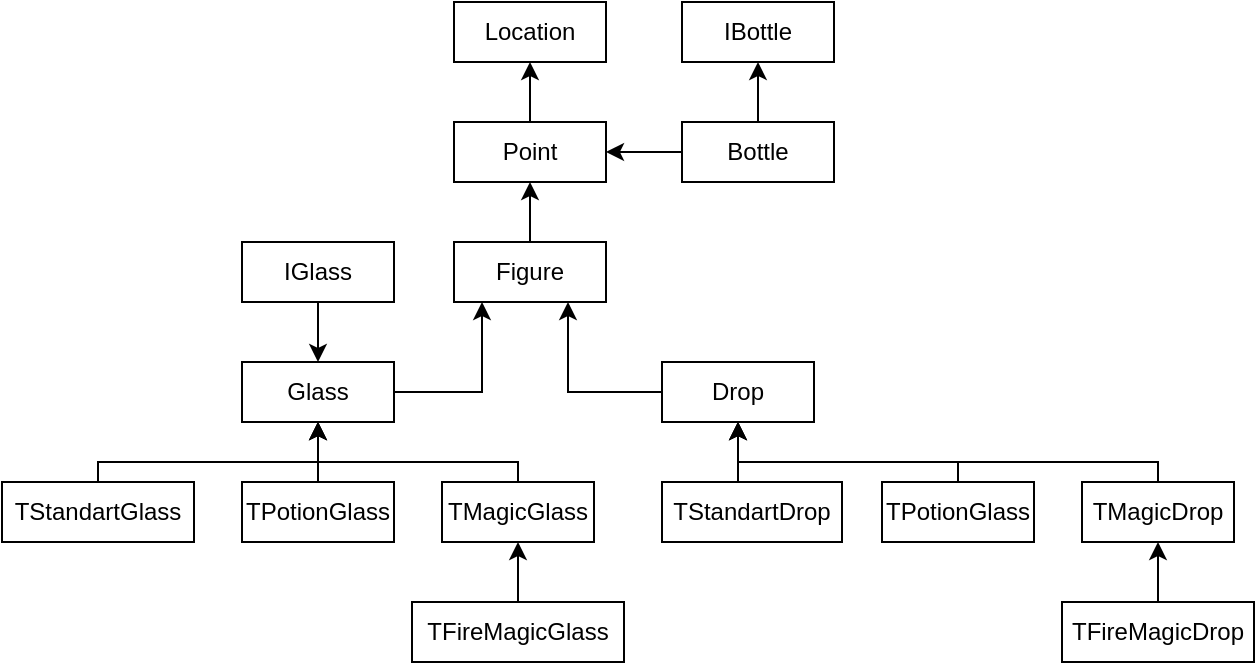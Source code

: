 <mxfile version="21.6.5" type="google">
  <diagram name="Страница 1" id="PcP14qqsSySrfTgcflAS">
    <mxGraphModel grid="1" page="1" gridSize="10" guides="1" tooltips="1" connect="1" arrows="1" fold="1" pageScale="1" pageWidth="827" pageHeight="1169" math="0" shadow="0">
      <root>
        <mxCell id="0" />
        <mxCell id="1" parent="0" />
        <mxCell id="3UFxC8BwgNSE_CC3PSPW-1" value="Location" style="rounded=0;whiteSpace=wrap;html=1;" vertex="1" parent="1">
          <mxGeometry x="376" y="20" width="76" height="30" as="geometry" />
        </mxCell>
        <mxCell id="3UFxC8BwgNSE_CC3PSPW-9" style="edgeStyle=orthogonalEdgeStyle;rounded=0;orthogonalLoop=1;jettySize=auto;html=1;entryX=0.5;entryY=1;entryDx=0;entryDy=0;" edge="1" parent="1" source="3UFxC8BwgNSE_CC3PSPW-2" target="3UFxC8BwgNSE_CC3PSPW-1">
          <mxGeometry relative="1" as="geometry" />
        </mxCell>
        <mxCell id="3UFxC8BwgNSE_CC3PSPW-2" value="Point" style="rounded=0;whiteSpace=wrap;html=1;" vertex="1" parent="1">
          <mxGeometry x="376" y="80" width="76" height="30" as="geometry" />
        </mxCell>
        <mxCell id="3UFxC8BwgNSE_CC3PSPW-12" style="edgeStyle=orthogonalEdgeStyle;rounded=0;orthogonalLoop=1;jettySize=auto;html=1;exitX=0.5;exitY=0;exitDx=0;exitDy=0;entryX=0.5;entryY=1;entryDx=0;entryDy=0;" edge="1" parent="1" source="3UFxC8BwgNSE_CC3PSPW-3" target="3UFxC8BwgNSE_CC3PSPW-2">
          <mxGeometry relative="1" as="geometry" />
        </mxCell>
        <mxCell id="3UFxC8BwgNSE_CC3PSPW-3" value="Figure" style="rounded=0;whiteSpace=wrap;html=1;" vertex="1" parent="1">
          <mxGeometry x="376" y="140" width="76" height="30" as="geometry" />
        </mxCell>
        <mxCell id="3UFxC8BwgNSE_CC3PSPW-10" style="edgeStyle=orthogonalEdgeStyle;rounded=0;orthogonalLoop=1;jettySize=auto;html=1;exitX=0.5;exitY=0;exitDx=0;exitDy=0;entryX=0.5;entryY=1;entryDx=0;entryDy=0;" edge="1" parent="1" source="3UFxC8BwgNSE_CC3PSPW-4" target="3UFxC8BwgNSE_CC3PSPW-5">
          <mxGeometry relative="1" as="geometry" />
        </mxCell>
        <mxCell id="3UFxC8BwgNSE_CC3PSPW-11" style="edgeStyle=orthogonalEdgeStyle;rounded=0;orthogonalLoop=1;jettySize=auto;html=1;entryX=1;entryY=0.5;entryDx=0;entryDy=0;" edge="1" parent="1" source="3UFxC8BwgNSE_CC3PSPW-4" target="3UFxC8BwgNSE_CC3PSPW-2">
          <mxGeometry relative="1" as="geometry" />
        </mxCell>
        <mxCell id="3UFxC8BwgNSE_CC3PSPW-4" value="Bottle" style="rounded=0;whiteSpace=wrap;html=1;" vertex="1" parent="1">
          <mxGeometry x="490" y="80" width="76" height="30" as="geometry" />
        </mxCell>
        <mxCell id="3UFxC8BwgNSE_CC3PSPW-5" value="IBottle" style="rounded=0;whiteSpace=wrap;html=1;" vertex="1" parent="1">
          <mxGeometry x="490" y="20" width="76" height="30" as="geometry" />
        </mxCell>
        <mxCell id="3UFxC8BwgNSE_CC3PSPW-15" style="edgeStyle=orthogonalEdgeStyle;rounded=0;orthogonalLoop=1;jettySize=auto;html=1;exitX=0;exitY=0.5;exitDx=0;exitDy=0;entryX=0.75;entryY=1;entryDx=0;entryDy=0;" edge="1" parent="1" source="3UFxC8BwgNSE_CC3PSPW-6" target="3UFxC8BwgNSE_CC3PSPW-3">
          <mxGeometry relative="1" as="geometry" />
        </mxCell>
        <mxCell id="3UFxC8BwgNSE_CC3PSPW-6" value="Drop" style="rounded=0;whiteSpace=wrap;html=1;" vertex="1" parent="1">
          <mxGeometry x="480" y="200" width="76" height="30" as="geometry" />
        </mxCell>
        <mxCell id="3UFxC8BwgNSE_CC3PSPW-14" style="edgeStyle=orthogonalEdgeStyle;rounded=0;orthogonalLoop=1;jettySize=auto;html=1;exitX=1;exitY=0;exitDx=0;exitDy=0;" edge="1" parent="1" source="3UFxC8BwgNSE_CC3PSPW-7">
          <mxGeometry relative="1" as="geometry">
            <mxPoint x="390" y="170" as="targetPoint" />
            <Array as="points">
              <mxPoint x="346" y="215" />
              <mxPoint x="390" y="215" />
              <mxPoint x="390" y="170" />
            </Array>
          </mxGeometry>
        </mxCell>
        <mxCell id="3UFxC8BwgNSE_CC3PSPW-7" value="Glass" style="rounded=0;whiteSpace=wrap;html=1;" vertex="1" parent="1">
          <mxGeometry x="270" y="200" width="76" height="30" as="geometry" />
        </mxCell>
        <mxCell id="3UFxC8BwgNSE_CC3PSPW-13" style="edgeStyle=orthogonalEdgeStyle;rounded=0;orthogonalLoop=1;jettySize=auto;html=1;exitX=0.5;exitY=1;exitDx=0;exitDy=0;entryX=0.5;entryY=0;entryDx=0;entryDy=0;" edge="1" parent="1" source="3UFxC8BwgNSE_CC3PSPW-8" target="3UFxC8BwgNSE_CC3PSPW-7">
          <mxGeometry relative="1" as="geometry" />
        </mxCell>
        <mxCell id="3UFxC8BwgNSE_CC3PSPW-8" value="IGlass" style="rounded=0;whiteSpace=wrap;html=1;" vertex="1" parent="1">
          <mxGeometry x="270" y="140" width="76" height="30" as="geometry" />
        </mxCell>
        <mxCell id="3UFxC8BwgNSE_CC3PSPW-24" style="edgeStyle=orthogonalEdgeStyle;rounded=0;orthogonalLoop=1;jettySize=auto;html=1;exitX=0.5;exitY=0;exitDx=0;exitDy=0;entryX=0.5;entryY=1;entryDx=0;entryDy=0;" edge="1" parent="1" source="3UFxC8BwgNSE_CC3PSPW-16" target="3UFxC8BwgNSE_CC3PSPW-7">
          <mxGeometry relative="1" as="geometry" />
        </mxCell>
        <mxCell id="3UFxC8BwgNSE_CC3PSPW-16" value="TPotionGlass" style="rounded=0;whiteSpace=wrap;html=1;" vertex="1" parent="1">
          <mxGeometry x="270" y="260" width="76" height="30" as="geometry" />
        </mxCell>
        <mxCell id="3UFxC8BwgNSE_CC3PSPW-25" style="edgeStyle=orthogonalEdgeStyle;rounded=0;orthogonalLoop=1;jettySize=auto;html=1;exitX=0.5;exitY=0;exitDx=0;exitDy=0;entryX=0.5;entryY=1;entryDx=0;entryDy=0;" edge="1" parent="1" source="3UFxC8BwgNSE_CC3PSPW-17" target="3UFxC8BwgNSE_CC3PSPW-7">
          <mxGeometry relative="1" as="geometry">
            <Array as="points">
              <mxPoint x="198" y="250" />
              <mxPoint x="308" y="250" />
            </Array>
          </mxGeometry>
        </mxCell>
        <mxCell id="3UFxC8BwgNSE_CC3PSPW-17" value="TStandartGlass" style="rounded=0;whiteSpace=wrap;html=1;" vertex="1" parent="1">
          <mxGeometry x="150" y="260" width="96" height="30" as="geometry" />
        </mxCell>
        <mxCell id="3UFxC8BwgNSE_CC3PSPW-26" style="edgeStyle=orthogonalEdgeStyle;rounded=0;orthogonalLoop=1;jettySize=auto;html=1;exitX=0.5;exitY=0;exitDx=0;exitDy=0;entryX=0.5;entryY=1;entryDx=0;entryDy=0;" edge="1" parent="1" source="3UFxC8BwgNSE_CC3PSPW-18" target="3UFxC8BwgNSE_CC3PSPW-7">
          <mxGeometry relative="1" as="geometry">
            <Array as="points">
              <mxPoint x="408" y="250" />
              <mxPoint x="308" y="250" />
            </Array>
          </mxGeometry>
        </mxCell>
        <mxCell id="3UFxC8BwgNSE_CC3PSPW-18" value="TMagicGlass" style="rounded=0;whiteSpace=wrap;html=1;" vertex="1" parent="1">
          <mxGeometry x="370" y="260" width="76" height="30" as="geometry" />
        </mxCell>
        <mxCell id="3UFxC8BwgNSE_CC3PSPW-27" style="edgeStyle=orthogonalEdgeStyle;rounded=0;orthogonalLoop=1;jettySize=auto;html=1;exitX=0.5;exitY=0;exitDx=0;exitDy=0;entryX=0.5;entryY=1;entryDx=0;entryDy=0;" edge="1" parent="1" source="3UFxC8BwgNSE_CC3PSPW-19" target="3UFxC8BwgNSE_CC3PSPW-6">
          <mxGeometry relative="1" as="geometry" />
        </mxCell>
        <mxCell id="3UFxC8BwgNSE_CC3PSPW-19" value="TStandartDrop" style="rounded=0;whiteSpace=wrap;html=1;" vertex="1" parent="1">
          <mxGeometry x="480" y="260" width="90" height="30" as="geometry" />
        </mxCell>
        <mxCell id="3UFxC8BwgNSE_CC3PSPW-28" style="edgeStyle=orthogonalEdgeStyle;rounded=0;orthogonalLoop=1;jettySize=auto;html=1;exitX=0.5;exitY=0;exitDx=0;exitDy=0;entryX=0.5;entryY=1;entryDx=0;entryDy=0;" edge="1" parent="1" source="3UFxC8BwgNSE_CC3PSPW-20" target="3UFxC8BwgNSE_CC3PSPW-6">
          <mxGeometry relative="1" as="geometry">
            <Array as="points">
              <mxPoint x="628" y="250" />
              <mxPoint x="518" y="250" />
            </Array>
          </mxGeometry>
        </mxCell>
        <mxCell id="3UFxC8BwgNSE_CC3PSPW-20" value="TPotionGlass" style="rounded=0;whiteSpace=wrap;html=1;" vertex="1" parent="1">
          <mxGeometry x="590" y="260" width="76" height="30" as="geometry" />
        </mxCell>
        <mxCell id="3UFxC8BwgNSE_CC3PSPW-29" style="edgeStyle=orthogonalEdgeStyle;rounded=0;orthogonalLoop=1;jettySize=auto;html=1;exitX=0.5;exitY=0;exitDx=0;exitDy=0;entryX=0.5;entryY=1;entryDx=0;entryDy=0;" edge="1" parent="1" source="3UFxC8BwgNSE_CC3PSPW-21" target="3UFxC8BwgNSE_CC3PSPW-6">
          <mxGeometry relative="1" as="geometry">
            <Array as="points">
              <mxPoint x="728" y="250" />
              <mxPoint x="518" y="250" />
            </Array>
          </mxGeometry>
        </mxCell>
        <mxCell id="3UFxC8BwgNSE_CC3PSPW-21" value="TMagicDrop" style="rounded=0;whiteSpace=wrap;html=1;" vertex="1" parent="1">
          <mxGeometry x="690" y="260" width="76" height="30" as="geometry" />
        </mxCell>
        <mxCell id="3UFxC8BwgNSE_CC3PSPW-31" style="edgeStyle=orthogonalEdgeStyle;rounded=0;orthogonalLoop=1;jettySize=auto;html=1;exitX=0.5;exitY=0;exitDx=0;exitDy=0;entryX=0.5;entryY=1;entryDx=0;entryDy=0;" edge="1" parent="1" source="3UFxC8BwgNSE_CC3PSPW-22" target="3UFxC8BwgNSE_CC3PSPW-18">
          <mxGeometry relative="1" as="geometry" />
        </mxCell>
        <mxCell id="3UFxC8BwgNSE_CC3PSPW-22" value="TFireMagicGlass" style="rounded=0;whiteSpace=wrap;html=1;" vertex="1" parent="1">
          <mxGeometry x="355" y="320" width="106" height="30" as="geometry" />
        </mxCell>
        <mxCell id="3UFxC8BwgNSE_CC3PSPW-30" style="edgeStyle=orthogonalEdgeStyle;rounded=0;orthogonalLoop=1;jettySize=auto;html=1;exitX=0.5;exitY=0;exitDx=0;exitDy=0;entryX=0.5;entryY=1;entryDx=0;entryDy=0;" edge="1" parent="1" source="3UFxC8BwgNSE_CC3PSPW-23" target="3UFxC8BwgNSE_CC3PSPW-21">
          <mxGeometry relative="1" as="geometry" />
        </mxCell>
        <mxCell id="3UFxC8BwgNSE_CC3PSPW-23" value="TFireMagicDrop" style="rounded=0;whiteSpace=wrap;html=1;" vertex="1" parent="1">
          <mxGeometry x="680" y="320" width="96" height="30" as="geometry" />
        </mxCell>
      </root>
    </mxGraphModel>
  </diagram>
</mxfile>
